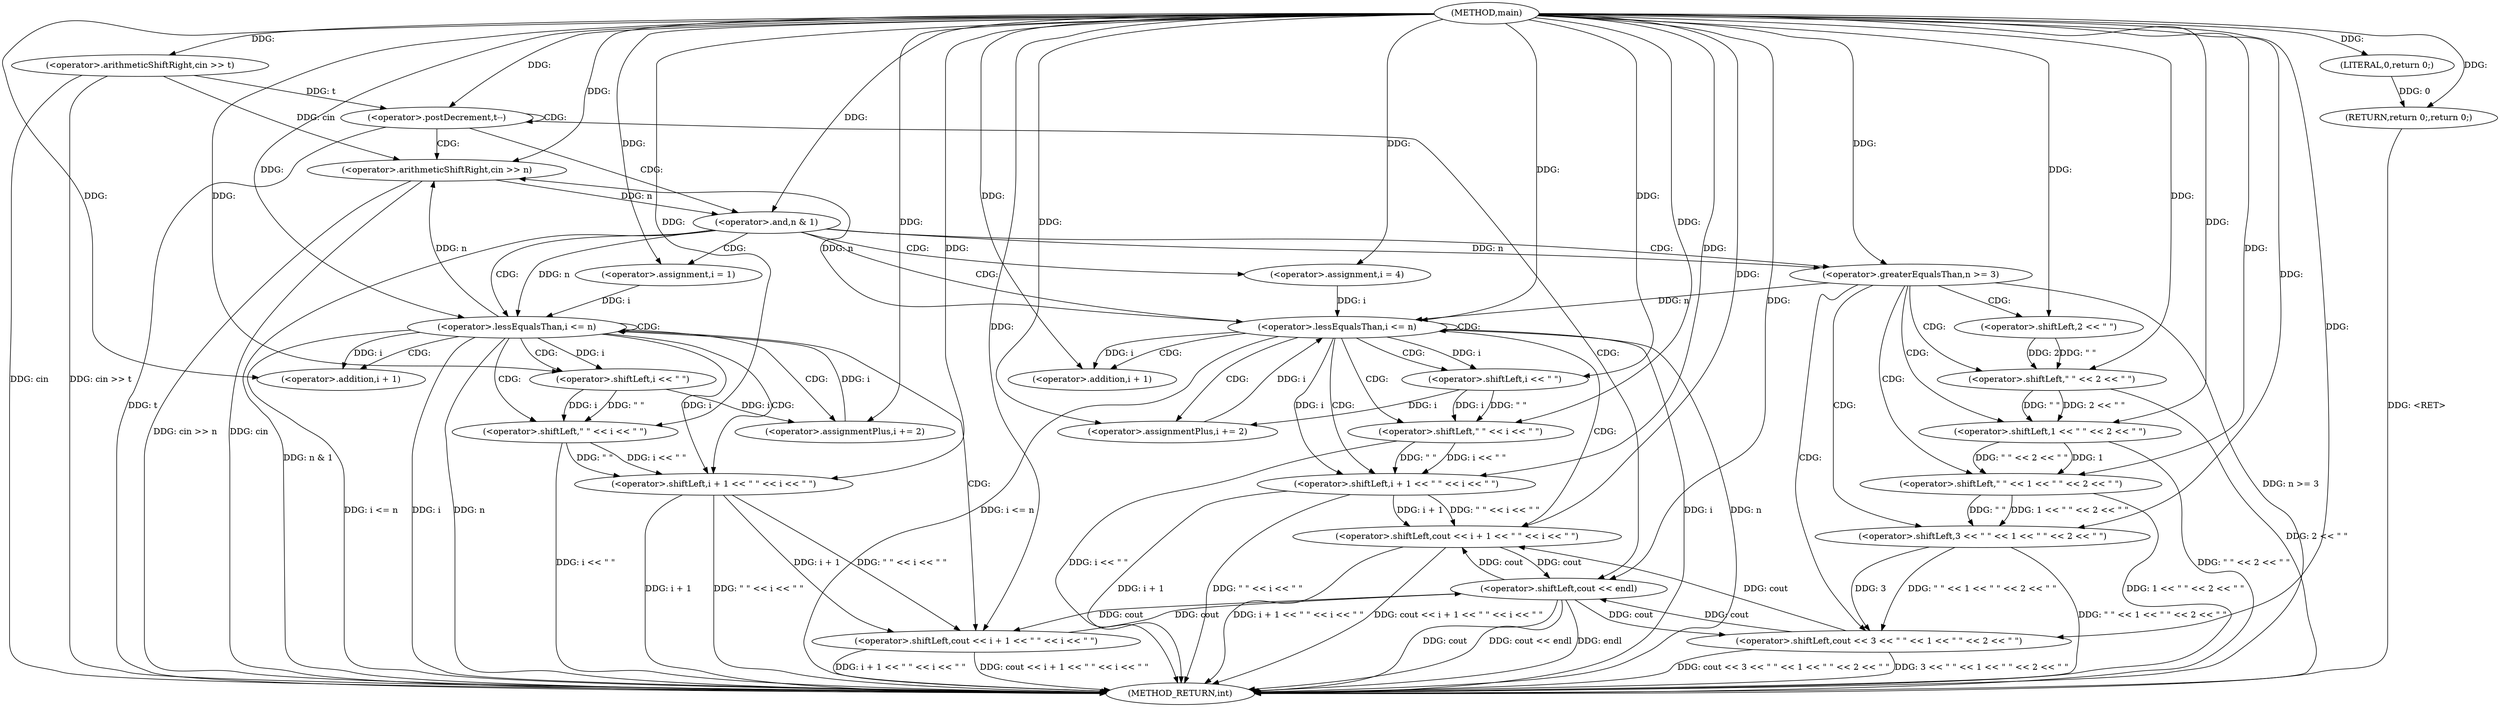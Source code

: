 digraph "main" {  
"1000102" [label = "(METHOD,main)" ]
"1000192" [label = "(METHOD_RETURN,int)" ]
"1000105" [label = "(<operator>.arithmeticShiftRight,cin >> t)" ]
"1000190" [label = "(RETURN,return 0;,return 0;)" ]
"1000109" [label = "(<operator>.postDecrement,t--)" ]
"1000191" [label = "(LITERAL,0,return 0;)" ]
"1000113" [label = "(<operator>.arithmeticShiftRight,cin >> n)" ]
"1000187" [label = "(<operator>.shiftLeft,cout << endl)" ]
"1000117" [label = "(<operator>.and,n & 1)" ]
"1000122" [label = "(<operator>.greaterEqualsThan,n >= 3)" ]
"1000141" [label = "(<operator>.assignment,i = 4)" ]
"1000144" [label = "(<operator>.lessEqualsThan,i <= n)" ]
"1000147" [label = "(<operator>.assignmentPlus,i += 2)" ]
"1000126" [label = "(<operator>.shiftLeft,cout << 3 << \" \" << 1 << \" \" << 2 << \" \")" ]
"1000151" [label = "(<operator>.shiftLeft,cout << i + 1 << \" \" << i << \" \")" ]
"1000166" [label = "(<operator>.assignment,i = 1)" ]
"1000169" [label = "(<operator>.lessEqualsThan,i <= n)" ]
"1000172" [label = "(<operator>.assignmentPlus,i += 2)" ]
"1000176" [label = "(<operator>.shiftLeft,cout << i + 1 << \" \" << i << \" \")" ]
"1000128" [label = "(<operator>.shiftLeft,3 << \" \" << 1 << \" \" << 2 << \" \")" ]
"1000153" [label = "(<operator>.shiftLeft,i + 1 << \" \" << i << \" \")" ]
"1000130" [label = "(<operator>.shiftLeft,\" \" << 1 << \" \" << 2 << \" \")" ]
"1000154" [label = "(<operator>.addition,i + 1)" ]
"1000157" [label = "(<operator>.shiftLeft,\" \" << i << \" \")" ]
"1000178" [label = "(<operator>.shiftLeft,i + 1 << \" \" << i << \" \")" ]
"1000132" [label = "(<operator>.shiftLeft,1 << \" \" << 2 << \" \")" ]
"1000159" [label = "(<operator>.shiftLeft,i << \" \")" ]
"1000179" [label = "(<operator>.addition,i + 1)" ]
"1000182" [label = "(<operator>.shiftLeft,\" \" << i << \" \")" ]
"1000134" [label = "(<operator>.shiftLeft,\" \" << 2 << \" \")" ]
"1000184" [label = "(<operator>.shiftLeft,i << \" \")" ]
"1000136" [label = "(<operator>.shiftLeft,2 << \" \")" ]
  "1000105" -> "1000192"  [ label = "DDG: cin"] 
  "1000105" -> "1000192"  [ label = "DDG: cin >> t"] 
  "1000109" -> "1000192"  [ label = "DDG: t"] 
  "1000113" -> "1000192"  [ label = "DDG: cin"] 
  "1000113" -> "1000192"  [ label = "DDG: cin >> n"] 
  "1000117" -> "1000192"  [ label = "DDG: n & 1"] 
  "1000169" -> "1000192"  [ label = "DDG: i"] 
  "1000169" -> "1000192"  [ label = "DDG: n"] 
  "1000169" -> "1000192"  [ label = "DDG: i <= n"] 
  "1000178" -> "1000192"  [ label = "DDG: i + 1"] 
  "1000182" -> "1000192"  [ label = "DDG: i << \" \""] 
  "1000178" -> "1000192"  [ label = "DDG: \" \" << i << \" \""] 
  "1000176" -> "1000192"  [ label = "DDG: i + 1 << \" \" << i << \" \""] 
  "1000176" -> "1000192"  [ label = "DDG: cout << i + 1 << \" \" << i << \" \""] 
  "1000122" -> "1000192"  [ label = "DDG: n >= 3"] 
  "1000134" -> "1000192"  [ label = "DDG: 2 << \" \""] 
  "1000132" -> "1000192"  [ label = "DDG: \" \" << 2 << \" \""] 
  "1000130" -> "1000192"  [ label = "DDG: 1 << \" \" << 2 << \" \""] 
  "1000128" -> "1000192"  [ label = "DDG: \" \" << 1 << \" \" << 2 << \" \""] 
  "1000126" -> "1000192"  [ label = "DDG: 3 << \" \" << 1 << \" \" << 2 << \" \""] 
  "1000126" -> "1000192"  [ label = "DDG: cout << 3 << \" \" << 1 << \" \" << 2 << \" \""] 
  "1000144" -> "1000192"  [ label = "DDG: i"] 
  "1000144" -> "1000192"  [ label = "DDG: n"] 
  "1000144" -> "1000192"  [ label = "DDG: i <= n"] 
  "1000187" -> "1000192"  [ label = "DDG: cout"] 
  "1000187" -> "1000192"  [ label = "DDG: cout << endl"] 
  "1000153" -> "1000192"  [ label = "DDG: i + 1"] 
  "1000157" -> "1000192"  [ label = "DDG: i << \" \""] 
  "1000153" -> "1000192"  [ label = "DDG: \" \" << i << \" \""] 
  "1000151" -> "1000192"  [ label = "DDG: i + 1 << \" \" << i << \" \""] 
  "1000151" -> "1000192"  [ label = "DDG: cout << i + 1 << \" \" << i << \" \""] 
  "1000190" -> "1000192"  [ label = "DDG: <RET>"] 
  "1000187" -> "1000192"  [ label = "DDG: endl"] 
  "1000191" -> "1000190"  [ label = "DDG: 0"] 
  "1000102" -> "1000190"  [ label = "DDG: "] 
  "1000102" -> "1000105"  [ label = "DDG: "] 
  "1000102" -> "1000191"  [ label = "DDG: "] 
  "1000105" -> "1000109"  [ label = "DDG: t"] 
  "1000102" -> "1000109"  [ label = "DDG: "] 
  "1000105" -> "1000113"  [ label = "DDG: cin"] 
  "1000102" -> "1000113"  [ label = "DDG: "] 
  "1000169" -> "1000113"  [ label = "DDG: n"] 
  "1000144" -> "1000113"  [ label = "DDG: n"] 
  "1000176" -> "1000187"  [ label = "DDG: cout"] 
  "1000126" -> "1000187"  [ label = "DDG: cout"] 
  "1000151" -> "1000187"  [ label = "DDG: cout"] 
  "1000102" -> "1000187"  [ label = "DDG: "] 
  "1000113" -> "1000117"  [ label = "DDG: n"] 
  "1000102" -> "1000117"  [ label = "DDG: "] 
  "1000102" -> "1000141"  [ label = "DDG: "] 
  "1000102" -> "1000147"  [ label = "DDG: "] 
  "1000117" -> "1000122"  [ label = "DDG: n"] 
  "1000102" -> "1000122"  [ label = "DDG: "] 
  "1000141" -> "1000144"  [ label = "DDG: i"] 
  "1000147" -> "1000144"  [ label = "DDG: i"] 
  "1000102" -> "1000144"  [ label = "DDG: "] 
  "1000122" -> "1000144"  [ label = "DDG: n"] 
  "1000159" -> "1000147"  [ label = "DDG: i"] 
  "1000102" -> "1000166"  [ label = "DDG: "] 
  "1000102" -> "1000172"  [ label = "DDG: "] 
  "1000187" -> "1000126"  [ label = "DDG: cout"] 
  "1000102" -> "1000126"  [ label = "DDG: "] 
  "1000128" -> "1000126"  [ label = "DDG: 3"] 
  "1000128" -> "1000126"  [ label = "DDG: \" \" << 1 << \" \" << 2 << \" \""] 
  "1000126" -> "1000151"  [ label = "DDG: cout"] 
  "1000187" -> "1000151"  [ label = "DDG: cout"] 
  "1000102" -> "1000151"  [ label = "DDG: "] 
  "1000153" -> "1000151"  [ label = "DDG: i + 1"] 
  "1000153" -> "1000151"  [ label = "DDG: \" \" << i << \" \""] 
  "1000166" -> "1000169"  [ label = "DDG: i"] 
  "1000172" -> "1000169"  [ label = "DDG: i"] 
  "1000102" -> "1000169"  [ label = "DDG: "] 
  "1000117" -> "1000169"  [ label = "DDG: n"] 
  "1000184" -> "1000172"  [ label = "DDG: i"] 
  "1000102" -> "1000128"  [ label = "DDG: "] 
  "1000130" -> "1000128"  [ label = "DDG: 1 << \" \" << 2 << \" \""] 
  "1000130" -> "1000128"  [ label = "DDG: \" \""] 
  "1000144" -> "1000153"  [ label = "DDG: i"] 
  "1000102" -> "1000153"  [ label = "DDG: "] 
  "1000157" -> "1000153"  [ label = "DDG: i << \" \""] 
  "1000157" -> "1000153"  [ label = "DDG: \" \""] 
  "1000187" -> "1000176"  [ label = "DDG: cout"] 
  "1000102" -> "1000176"  [ label = "DDG: "] 
  "1000178" -> "1000176"  [ label = "DDG: i + 1"] 
  "1000178" -> "1000176"  [ label = "DDG: \" \" << i << \" \""] 
  "1000102" -> "1000130"  [ label = "DDG: "] 
  "1000132" -> "1000130"  [ label = "DDG: 1"] 
  "1000132" -> "1000130"  [ label = "DDG: \" \" << 2 << \" \""] 
  "1000144" -> "1000154"  [ label = "DDG: i"] 
  "1000102" -> "1000154"  [ label = "DDG: "] 
  "1000102" -> "1000157"  [ label = "DDG: "] 
  "1000159" -> "1000157"  [ label = "DDG: \" \""] 
  "1000159" -> "1000157"  [ label = "DDG: i"] 
  "1000169" -> "1000178"  [ label = "DDG: i"] 
  "1000102" -> "1000178"  [ label = "DDG: "] 
  "1000182" -> "1000178"  [ label = "DDG: \" \""] 
  "1000182" -> "1000178"  [ label = "DDG: i << \" \""] 
  "1000102" -> "1000132"  [ label = "DDG: "] 
  "1000134" -> "1000132"  [ label = "DDG: 2 << \" \""] 
  "1000134" -> "1000132"  [ label = "DDG: \" \""] 
  "1000102" -> "1000159"  [ label = "DDG: "] 
  "1000144" -> "1000159"  [ label = "DDG: i"] 
  "1000169" -> "1000179"  [ label = "DDG: i"] 
  "1000102" -> "1000179"  [ label = "DDG: "] 
  "1000102" -> "1000182"  [ label = "DDG: "] 
  "1000184" -> "1000182"  [ label = "DDG: \" \""] 
  "1000184" -> "1000182"  [ label = "DDG: i"] 
  "1000102" -> "1000134"  [ label = "DDG: "] 
  "1000136" -> "1000134"  [ label = "DDG: 2"] 
  "1000136" -> "1000134"  [ label = "DDG: \" \""] 
  "1000102" -> "1000184"  [ label = "DDG: "] 
  "1000169" -> "1000184"  [ label = "DDG: i"] 
  "1000102" -> "1000136"  [ label = "DDG: "] 
  "1000109" -> "1000117"  [ label = "CDG: "] 
  "1000109" -> "1000109"  [ label = "CDG: "] 
  "1000109" -> "1000113"  [ label = "CDG: "] 
  "1000109" -> "1000187"  [ label = "CDG: "] 
  "1000117" -> "1000141"  [ label = "CDG: "] 
  "1000117" -> "1000166"  [ label = "CDG: "] 
  "1000117" -> "1000144"  [ label = "CDG: "] 
  "1000117" -> "1000169"  [ label = "CDG: "] 
  "1000117" -> "1000122"  [ label = "CDG: "] 
  "1000122" -> "1000128"  [ label = "CDG: "] 
  "1000122" -> "1000136"  [ label = "CDG: "] 
  "1000122" -> "1000126"  [ label = "CDG: "] 
  "1000122" -> "1000132"  [ label = "CDG: "] 
  "1000122" -> "1000130"  [ label = "CDG: "] 
  "1000122" -> "1000134"  [ label = "CDG: "] 
  "1000144" -> "1000153"  [ label = "CDG: "] 
  "1000144" -> "1000144"  [ label = "CDG: "] 
  "1000144" -> "1000157"  [ label = "CDG: "] 
  "1000144" -> "1000159"  [ label = "CDG: "] 
  "1000144" -> "1000154"  [ label = "CDG: "] 
  "1000144" -> "1000147"  [ label = "CDG: "] 
  "1000144" -> "1000151"  [ label = "CDG: "] 
  "1000169" -> "1000182"  [ label = "CDG: "] 
  "1000169" -> "1000172"  [ label = "CDG: "] 
  "1000169" -> "1000169"  [ label = "CDG: "] 
  "1000169" -> "1000178"  [ label = "CDG: "] 
  "1000169" -> "1000179"  [ label = "CDG: "] 
  "1000169" -> "1000184"  [ label = "CDG: "] 
  "1000169" -> "1000176"  [ label = "CDG: "] 
}
